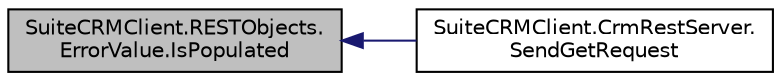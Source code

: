 digraph "SuiteCRMClient.RESTObjects.ErrorValue.IsPopulated"
{
  edge [fontname="Helvetica",fontsize="10",labelfontname="Helvetica",labelfontsize="10"];
  node [fontname="Helvetica",fontsize="10",shape=record];
  rankdir="LR";
  Node1 [label="SuiteCRMClient.RESTObjects.\lErrorValue.IsPopulated",height=0.2,width=0.4,color="black", fillcolor="grey75", style="filled", fontcolor="black"];
  Node1 -> Node2 [dir="back",color="midnightblue",fontsize="10",style="solid",fontname="Helvetica"];
  Node2 [label="SuiteCRMClient.CrmRestServer.\lSendGetRequest",height=0.2,width=0.4,color="black", fillcolor="white", style="filled",URL="$class_suite_c_r_m_client_1_1_crm_rest_server.html#a79d56468429e08a29f0817434a9d85b1",tooltip="Send a get request with this path part to the server "];
}
